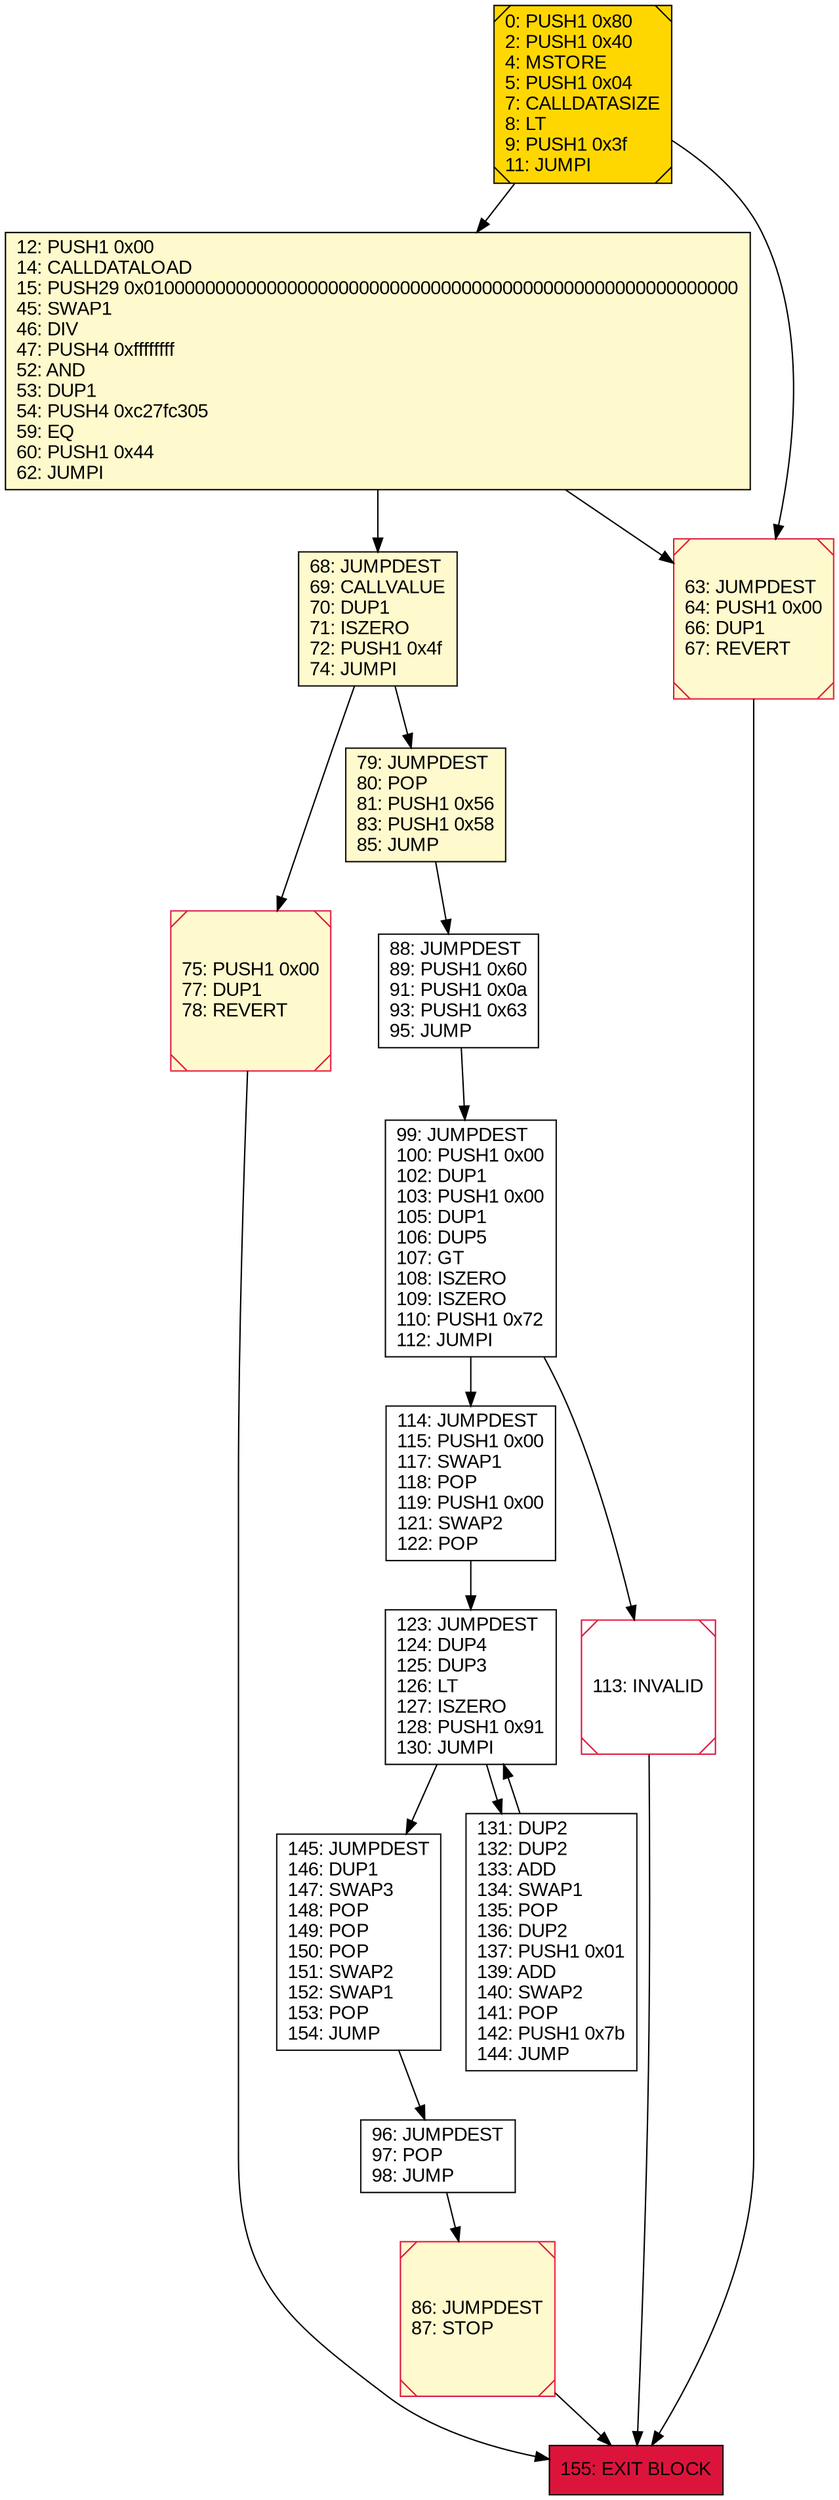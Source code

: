 digraph G {
bgcolor=transparent rankdir=UD;
node [shape=box style=filled color=black fillcolor=white fontname=arial fontcolor=black];
114 [label="114: JUMPDEST\l115: PUSH1 0x00\l117: SWAP1\l118: POP\l119: PUSH1 0x00\l121: SWAP2\l122: POP\l" ];
123 [label="123: JUMPDEST\l124: DUP4\l125: DUP3\l126: LT\l127: ISZERO\l128: PUSH1 0x91\l130: JUMPI\l" ];
86 [label="86: JUMPDEST\l87: STOP\l" fillcolor=lemonchiffon shape=Msquare color=crimson ];
68 [label="68: JUMPDEST\l69: CALLVALUE\l70: DUP1\l71: ISZERO\l72: PUSH1 0x4f\l74: JUMPI\l" fillcolor=lemonchiffon ];
96 [label="96: JUMPDEST\l97: POP\l98: JUMP\l" ];
12 [label="12: PUSH1 0x00\l14: CALLDATALOAD\l15: PUSH29 0x0100000000000000000000000000000000000000000000000000000000\l45: SWAP1\l46: DIV\l47: PUSH4 0xffffffff\l52: AND\l53: DUP1\l54: PUSH4 0xc27fc305\l59: EQ\l60: PUSH1 0x44\l62: JUMPI\l" fillcolor=lemonchiffon ];
75 [label="75: PUSH1 0x00\l77: DUP1\l78: REVERT\l" fillcolor=lemonchiffon shape=Msquare color=crimson ];
88 [label="88: JUMPDEST\l89: PUSH1 0x60\l91: PUSH1 0x0a\l93: PUSH1 0x63\l95: JUMP\l" ];
79 [label="79: JUMPDEST\l80: POP\l81: PUSH1 0x56\l83: PUSH1 0x58\l85: JUMP\l" fillcolor=lemonchiffon ];
113 [label="113: INVALID\l" shape=Msquare color=crimson ];
0 [label="0: PUSH1 0x80\l2: PUSH1 0x40\l4: MSTORE\l5: PUSH1 0x04\l7: CALLDATASIZE\l8: LT\l9: PUSH1 0x3f\l11: JUMPI\l" fillcolor=lemonchiffon shape=Msquare fillcolor=gold ];
99 [label="99: JUMPDEST\l100: PUSH1 0x00\l102: DUP1\l103: PUSH1 0x00\l105: DUP1\l106: DUP5\l107: GT\l108: ISZERO\l109: ISZERO\l110: PUSH1 0x72\l112: JUMPI\l" ];
63 [label="63: JUMPDEST\l64: PUSH1 0x00\l66: DUP1\l67: REVERT\l" fillcolor=lemonchiffon shape=Msquare color=crimson ];
155 [label="155: EXIT BLOCK\l" fillcolor=crimson ];
145 [label="145: JUMPDEST\l146: DUP1\l147: SWAP3\l148: POP\l149: POP\l150: POP\l151: SWAP2\l152: SWAP1\l153: POP\l154: JUMP\l" ];
131 [label="131: DUP2\l132: DUP2\l133: ADD\l134: SWAP1\l135: POP\l136: DUP2\l137: PUSH1 0x01\l139: ADD\l140: SWAP2\l141: POP\l142: PUSH1 0x7b\l144: JUMP\l" ];
114 -> 123;
63 -> 155;
79 -> 88;
96 -> 86;
0 -> 63;
68 -> 79;
12 -> 68;
68 -> 75;
75 -> 155;
12 -> 63;
99 -> 114;
113 -> 155;
0 -> 12;
86 -> 155;
88 -> 99;
145 -> 96;
99 -> 113;
123 -> 145;
123 -> 131;
131 -> 123;
}
